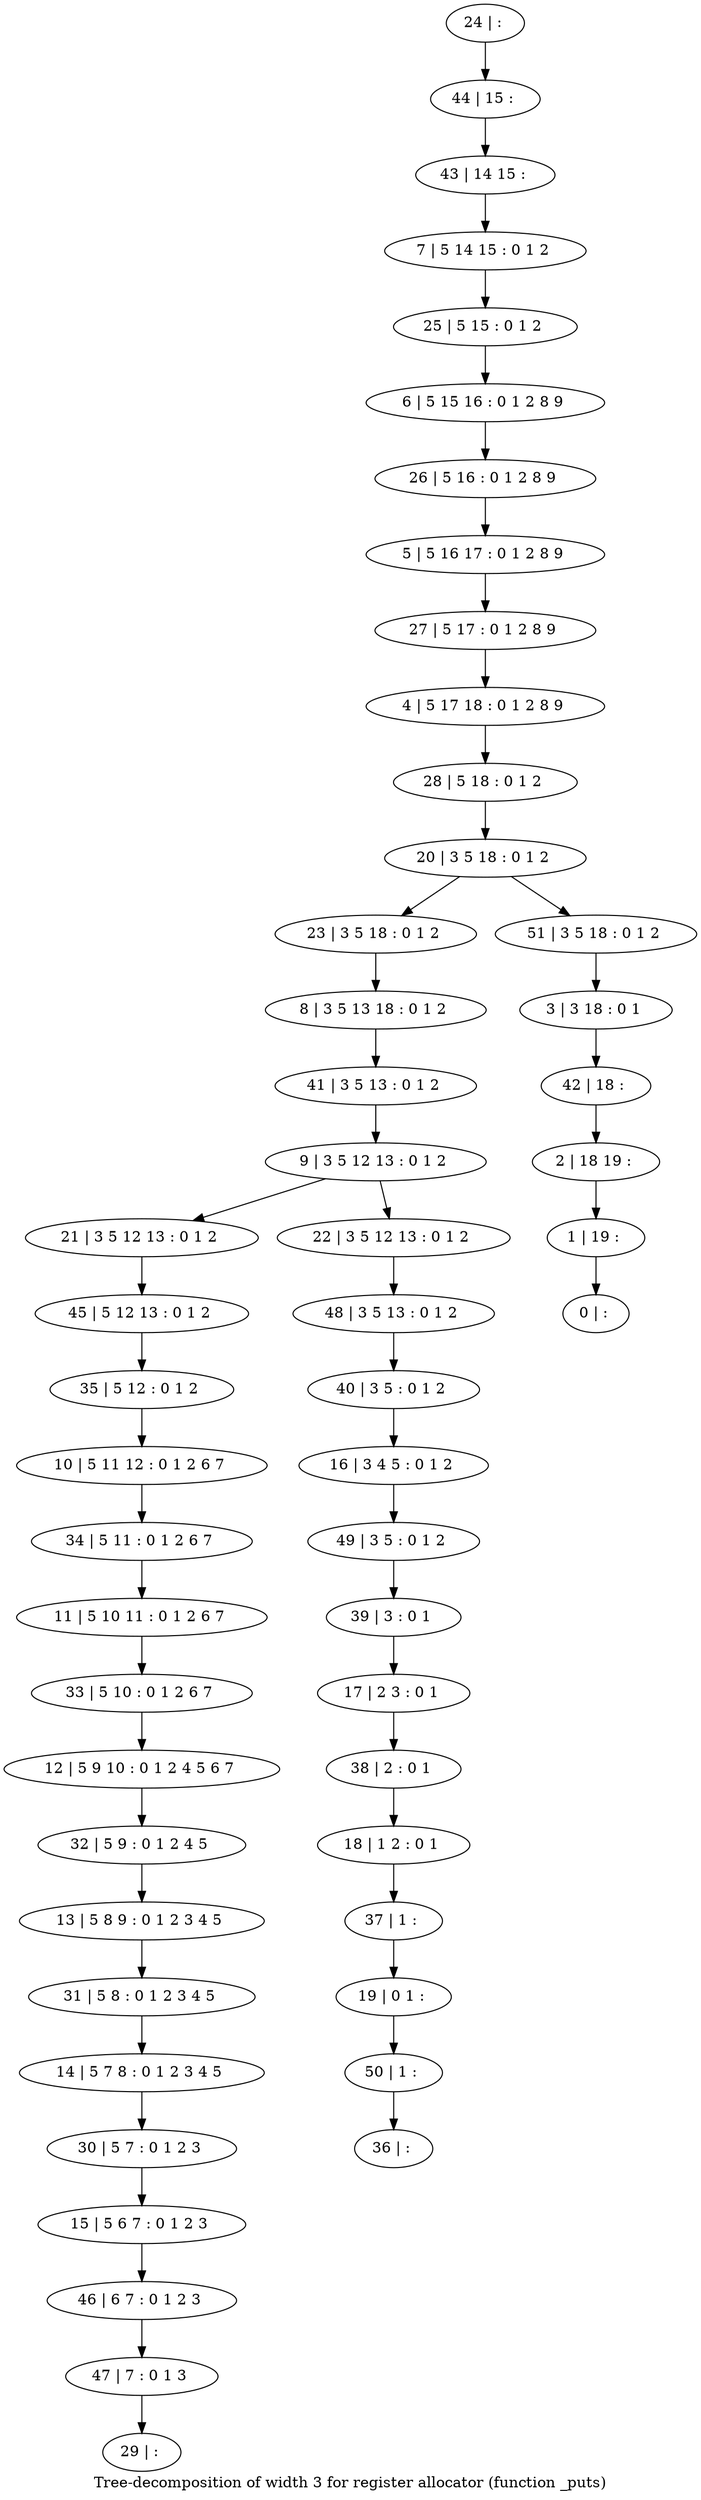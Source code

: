 digraph G {
graph [label="Tree-decomposition of width 3 for register allocator (function _puts)"]
0[label="0 | : "];
1[label="1 | 19 : "];
2[label="2 | 18 19 : "];
3[label="3 | 3 18 : 0 1 "];
4[label="4 | 5 17 18 : 0 1 2 8 9 "];
5[label="5 | 5 16 17 : 0 1 2 8 9 "];
6[label="6 | 5 15 16 : 0 1 2 8 9 "];
7[label="7 | 5 14 15 : 0 1 2 "];
8[label="8 | 3 5 13 18 : 0 1 2 "];
9[label="9 | 3 5 12 13 : 0 1 2 "];
10[label="10 | 5 11 12 : 0 1 2 6 7 "];
11[label="11 | 5 10 11 : 0 1 2 6 7 "];
12[label="12 | 5 9 10 : 0 1 2 4 5 6 7 "];
13[label="13 | 5 8 9 : 0 1 2 3 4 5 "];
14[label="14 | 5 7 8 : 0 1 2 3 4 5 "];
15[label="15 | 5 6 7 : 0 1 2 3 "];
16[label="16 | 3 4 5 : 0 1 2 "];
17[label="17 | 2 3 : 0 1 "];
18[label="18 | 1 2 : 0 1 "];
19[label="19 | 0 1 : "];
20[label="20 | 3 5 18 : 0 1 2 "];
21[label="21 | 3 5 12 13 : 0 1 2 "];
22[label="22 | 3 5 12 13 : 0 1 2 "];
23[label="23 | 3 5 18 : 0 1 2 "];
24[label="24 | : "];
25[label="25 | 5 15 : 0 1 2 "];
26[label="26 | 5 16 : 0 1 2 8 9 "];
27[label="27 | 5 17 : 0 1 2 8 9 "];
28[label="28 | 5 18 : 0 1 2 "];
29[label="29 | : "];
30[label="30 | 5 7 : 0 1 2 3 "];
31[label="31 | 5 8 : 0 1 2 3 4 5 "];
32[label="32 | 5 9 : 0 1 2 4 5 "];
33[label="33 | 5 10 : 0 1 2 6 7 "];
34[label="34 | 5 11 : 0 1 2 6 7 "];
35[label="35 | 5 12 : 0 1 2 "];
36[label="36 | : "];
37[label="37 | 1 : "];
38[label="38 | 2 : 0 1 "];
39[label="39 | 3 : 0 1 "];
40[label="40 | 3 5 : 0 1 2 "];
41[label="41 | 3 5 13 : 0 1 2 "];
42[label="42 | 18 : "];
43[label="43 | 14 15 : "];
44[label="44 | 15 : "];
45[label="45 | 5 12 13 : 0 1 2 "];
46[label="46 | 6 7 : 0 1 2 3 "];
47[label="47 | 7 : 0 1 3 "];
48[label="48 | 3 5 13 : 0 1 2 "];
49[label="49 | 3 5 : 0 1 2 "];
50[label="50 | 1 : "];
51[label="51 | 3 5 18 : 0 1 2 "];
9->21 ;
9->22 ;
23->8 ;
30->15 ;
14->30 ;
31->14 ;
13->31 ;
32->13 ;
12->32 ;
33->12 ;
11->33 ;
34->11 ;
10->34 ;
35->10 ;
37->19 ;
18->37 ;
38->18 ;
17->38 ;
39->17 ;
40->16 ;
41->9 ;
8->41 ;
45->35 ;
21->45 ;
15->46 ;
47->29 ;
46->47 ;
48->40 ;
22->48 ;
49->39 ;
16->49 ;
50->36 ;
19->50 ;
24->44 ;
44->43 ;
43->7 ;
7->25 ;
25->6 ;
6->26 ;
26->5 ;
5->27 ;
27->4 ;
4->28 ;
28->20 ;
3->42 ;
42->2 ;
2->1 ;
1->0 ;
51->3 ;
20->23 ;
20->51 ;
}
